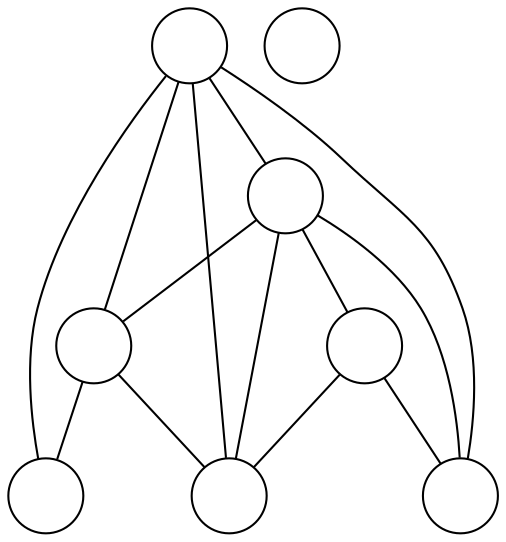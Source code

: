 graph G {
  node[label="", shape=circle]
  0;
  1;
  2;
  3;
  4;
  5;
  6;
  7;
  4 -- 0;
  4 -- 1;
  5 -- 0;
  5 -- 2;
  6 -- 0;
  6 -- 1;
  6 -- 4;
  6 -- 5;
  7 -- 0;
  7 -- 1;
  7 -- 2;
  7 -- 5;
  7 -- 6;
}
